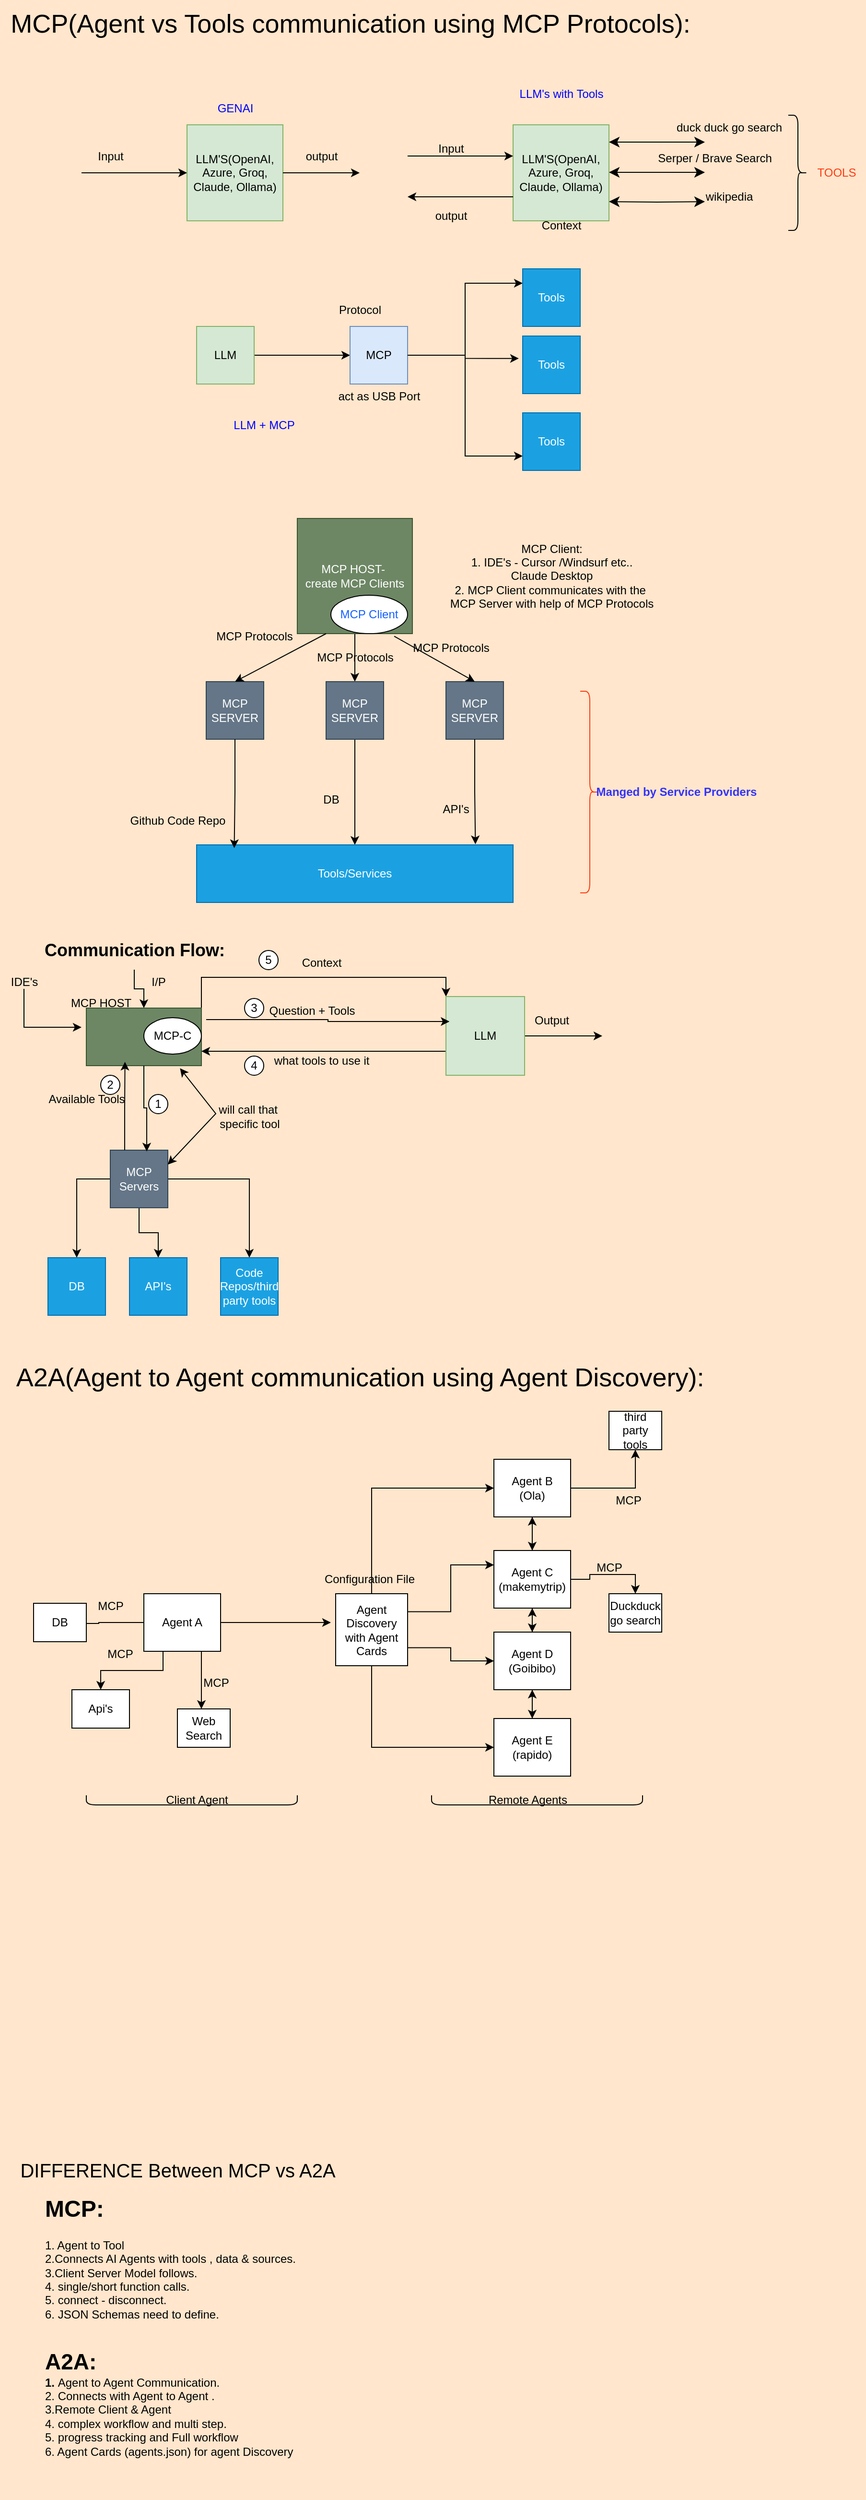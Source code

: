 <mxfile version="26.2.13">
  <diagram id="C5RBs43oDa-KdzZeNtuy" name="Page-1">
    <mxGraphModel dx="3127" dy="3717" grid="1" gridSize="10" guides="1" tooltips="1" connect="1" arrows="1" fold="1" page="1" pageScale="1" pageWidth="2339" pageHeight="3300" background="#FFE6CC" math="0" shadow="0">
      <root>
        <mxCell id="WIyWlLk6GJQsqaUBKTNV-0" />
        <mxCell id="WIyWlLk6GJQsqaUBKTNV-1" parent="WIyWlLk6GJQsqaUBKTNV-0" />
        <mxCell id="uBC9e3eb2hYTM1GklxC4-0" value="LLM&#39;S(OpenAI, Azure, Groq, Claude, Ollama)" style="whiteSpace=wrap;html=1;aspect=fixed;fillColor=#d5e8d4;strokeColor=#82b366;" vertex="1" parent="WIyWlLk6GJQsqaUBKTNV-1">
          <mxGeometry x="190" y="70" width="100" height="100" as="geometry" />
        </mxCell>
        <mxCell id="uBC9e3eb2hYTM1GklxC4-2" value="" style="endArrow=classic;html=1;rounded=0;entryX=0;entryY=0.5;entryDx=0;entryDy=0;" edge="1" parent="WIyWlLk6GJQsqaUBKTNV-1" target="uBC9e3eb2hYTM1GklxC4-0">
          <mxGeometry width="50" height="50" relative="1" as="geometry">
            <mxPoint x="80" y="120" as="sourcePoint" />
            <mxPoint x="130" y="70" as="targetPoint" />
          </mxGeometry>
        </mxCell>
        <mxCell id="uBC9e3eb2hYTM1GklxC4-3" value="" style="endArrow=classic;html=1;rounded=0;" edge="1" parent="WIyWlLk6GJQsqaUBKTNV-1">
          <mxGeometry width="50" height="50" relative="1" as="geometry">
            <mxPoint x="290" y="120" as="sourcePoint" />
            <mxPoint x="370" y="120" as="targetPoint" />
          </mxGeometry>
        </mxCell>
        <mxCell id="uBC9e3eb2hYTM1GklxC4-4" value="Input" style="text;html=1;align=center;verticalAlign=middle;resizable=0;points=[];autosize=1;strokeColor=none;fillColor=none;" vertex="1" parent="WIyWlLk6GJQsqaUBKTNV-1">
          <mxGeometry x="85" y="88" width="50" height="30" as="geometry" />
        </mxCell>
        <mxCell id="uBC9e3eb2hYTM1GklxC4-5" value="output" style="text;html=1;align=center;verticalAlign=middle;resizable=0;points=[];autosize=1;strokeColor=none;fillColor=none;" vertex="1" parent="WIyWlLk6GJQsqaUBKTNV-1">
          <mxGeometry x="300" y="88" width="60" height="30" as="geometry" />
        </mxCell>
        <mxCell id="uBC9e3eb2hYTM1GklxC4-7" value="LLM&#39;S(OpenAI, Azure, Groq, Claude, Ollama)" style="whiteSpace=wrap;html=1;aspect=fixed;fillColor=#d5e8d4;strokeColor=#82b366;" vertex="1" parent="WIyWlLk6GJQsqaUBKTNV-1">
          <mxGeometry x="530" y="70" width="100" height="100" as="geometry" />
        </mxCell>
        <mxCell id="uBC9e3eb2hYTM1GklxC4-9" value="" style="endArrow=classic;html=1;rounded=0;entryX=0;entryY=0.5;entryDx=0;entryDy=0;" edge="1" parent="WIyWlLk6GJQsqaUBKTNV-1">
          <mxGeometry width="50" height="50" relative="1" as="geometry">
            <mxPoint x="420" y="102.5" as="sourcePoint" />
            <mxPoint x="530" y="102.5" as="targetPoint" />
          </mxGeometry>
        </mxCell>
        <mxCell id="uBC9e3eb2hYTM1GklxC4-10" value="" style="endArrow=classic;html=1;rounded=0;exitX=0;exitY=0.75;exitDx=0;exitDy=0;" edge="1" parent="WIyWlLk6GJQsqaUBKTNV-1" source="uBC9e3eb2hYTM1GklxC4-7">
          <mxGeometry width="50" height="50" relative="1" as="geometry">
            <mxPoint x="490" y="148" as="sourcePoint" />
            <mxPoint x="420" y="145" as="targetPoint" />
          </mxGeometry>
        </mxCell>
        <mxCell id="uBC9e3eb2hYTM1GklxC4-15" value="duck duck go search" style="text;html=1;align=center;verticalAlign=middle;resizable=0;points=[];autosize=1;strokeColor=none;fillColor=none;" vertex="1" parent="WIyWlLk6GJQsqaUBKTNV-1">
          <mxGeometry x="690" y="58" width="130" height="30" as="geometry" />
        </mxCell>
        <mxCell id="uBC9e3eb2hYTM1GklxC4-16" value="Serper / Brave Search" style="text;html=1;align=center;verticalAlign=middle;resizable=0;points=[];autosize=1;strokeColor=none;fillColor=none;" vertex="1" parent="WIyWlLk6GJQsqaUBKTNV-1">
          <mxGeometry x="670" y="90" width="140" height="30" as="geometry" />
        </mxCell>
        <mxCell id="uBC9e3eb2hYTM1GklxC4-17" value="wikipedia" style="text;html=1;align=center;verticalAlign=middle;resizable=0;points=[];autosize=1;strokeColor=none;fillColor=none;" vertex="1" parent="WIyWlLk6GJQsqaUBKTNV-1">
          <mxGeometry x="720" y="130" width="70" height="30" as="geometry" />
        </mxCell>
        <mxCell id="uBC9e3eb2hYTM1GklxC4-22" value="" style="edgeStyle=none;orthogonalLoop=1;jettySize=auto;html=1;endArrow=classic;startArrow=classic;endSize=8;startSize=8;rounded=0;" edge="1" parent="WIyWlLk6GJQsqaUBKTNV-1">
          <mxGeometry width="100" relative="1" as="geometry">
            <mxPoint x="630" y="119.5" as="sourcePoint" />
            <mxPoint x="730" y="119.5" as="targetPoint" />
            <Array as="points" />
          </mxGeometry>
        </mxCell>
        <mxCell id="uBC9e3eb2hYTM1GklxC4-24" value="" style="edgeStyle=none;orthogonalLoop=1;jettySize=auto;html=1;endArrow=classic;startArrow=classic;endSize=8;startSize=8;rounded=0;" edge="1" parent="WIyWlLk6GJQsqaUBKTNV-1">
          <mxGeometry width="100" relative="1" as="geometry">
            <mxPoint x="630" y="150" as="sourcePoint" />
            <mxPoint x="730" y="150" as="targetPoint" />
            <Array as="points">
              <mxPoint x="680" y="150.5" />
            </Array>
          </mxGeometry>
        </mxCell>
        <mxCell id="uBC9e3eb2hYTM1GklxC4-25" value="" style="edgeStyle=none;orthogonalLoop=1;jettySize=auto;html=1;endArrow=classic;startArrow=classic;endSize=8;startSize=8;rounded=0;" edge="1" parent="WIyWlLk6GJQsqaUBKTNV-1">
          <mxGeometry width="100" relative="1" as="geometry">
            <mxPoint x="630" y="88" as="sourcePoint" />
            <mxPoint x="730" y="88" as="targetPoint" />
            <Array as="points" />
          </mxGeometry>
        </mxCell>
        <mxCell id="uBC9e3eb2hYTM1GklxC4-26" value="Input" style="text;html=1;align=center;verticalAlign=middle;resizable=0;points=[];autosize=1;strokeColor=none;fillColor=none;" vertex="1" parent="WIyWlLk6GJQsqaUBKTNV-1">
          <mxGeometry x="440" y="80" width="50" height="30" as="geometry" />
        </mxCell>
        <mxCell id="uBC9e3eb2hYTM1GklxC4-27" value="output" style="text;html=1;align=center;verticalAlign=middle;resizable=0;points=[];autosize=1;strokeColor=none;fillColor=none;" vertex="1" parent="WIyWlLk6GJQsqaUBKTNV-1">
          <mxGeometry x="435" y="150" width="60" height="30" as="geometry" />
        </mxCell>
        <mxCell id="uBC9e3eb2hYTM1GklxC4-28" value="&lt;font style=&quot;color: rgb(0, 0, 255);&quot;&gt;GENAI&lt;/font&gt;" style="text;html=1;align=center;verticalAlign=middle;resizable=0;points=[];autosize=1;strokeColor=none;fillColor=none;" vertex="1" parent="WIyWlLk6GJQsqaUBKTNV-1">
          <mxGeometry x="210" y="38" width="60" height="30" as="geometry" />
        </mxCell>
        <mxCell id="uBC9e3eb2hYTM1GklxC4-29" value="&lt;font style=&quot;color: rgb(0, 0, 255);&quot;&gt;LLM&#39;s with Tools&lt;/font&gt;" style="text;html=1;align=center;verticalAlign=middle;resizable=0;points=[];autosize=1;strokeColor=none;fillColor=none;" vertex="1" parent="WIyWlLk6GJQsqaUBKTNV-1">
          <mxGeometry x="525" y="23" width="110" height="30" as="geometry" />
        </mxCell>
        <mxCell id="uBC9e3eb2hYTM1GklxC4-36" style="edgeStyle=orthogonalEdgeStyle;rounded=0;orthogonalLoop=1;jettySize=auto;html=1;exitX=1;exitY=0.5;exitDx=0;exitDy=0;entryX=0;entryY=0.5;entryDx=0;entryDy=0;" edge="1" parent="WIyWlLk6GJQsqaUBKTNV-1" source="uBC9e3eb2hYTM1GklxC4-30" target="uBC9e3eb2hYTM1GklxC4-31">
          <mxGeometry relative="1" as="geometry" />
        </mxCell>
        <mxCell id="uBC9e3eb2hYTM1GklxC4-30" value="LLM" style="whiteSpace=wrap;html=1;aspect=fixed;fillColor=#d5e8d4;strokeColor=#82b366;" vertex="1" parent="WIyWlLk6GJQsqaUBKTNV-1">
          <mxGeometry x="200" y="280" width="60" height="60" as="geometry" />
        </mxCell>
        <mxCell id="uBC9e3eb2hYTM1GklxC4-37" style="edgeStyle=orthogonalEdgeStyle;rounded=0;orthogonalLoop=1;jettySize=auto;html=1;exitX=1;exitY=0.5;exitDx=0;exitDy=0;entryX=0;entryY=0.25;entryDx=0;entryDy=0;" edge="1" parent="WIyWlLk6GJQsqaUBKTNV-1" source="uBC9e3eb2hYTM1GklxC4-31" target="uBC9e3eb2hYTM1GklxC4-32">
          <mxGeometry relative="1" as="geometry" />
        </mxCell>
        <mxCell id="uBC9e3eb2hYTM1GklxC4-39" style="edgeStyle=orthogonalEdgeStyle;rounded=0;orthogonalLoop=1;jettySize=auto;html=1;exitX=1;exitY=0.5;exitDx=0;exitDy=0;entryX=0;entryY=0.75;entryDx=0;entryDy=0;" edge="1" parent="WIyWlLk6GJQsqaUBKTNV-1" source="uBC9e3eb2hYTM1GklxC4-31" target="uBC9e3eb2hYTM1GklxC4-35">
          <mxGeometry relative="1" as="geometry" />
        </mxCell>
        <mxCell id="uBC9e3eb2hYTM1GklxC4-31" value="MCP" style="whiteSpace=wrap;html=1;aspect=fixed;fillColor=#dae8fc;strokeColor=#6c8ebf;" vertex="1" parent="WIyWlLk6GJQsqaUBKTNV-1">
          <mxGeometry x="360" y="280" width="60" height="60" as="geometry" />
        </mxCell>
        <mxCell id="uBC9e3eb2hYTM1GklxC4-32" value="Tools" style="whiteSpace=wrap;html=1;aspect=fixed;fillColor=#1ba1e2;fontColor=#ffffff;strokeColor=#006EAF;" vertex="1" parent="WIyWlLk6GJQsqaUBKTNV-1">
          <mxGeometry x="540" y="220" width="60" height="60" as="geometry" />
        </mxCell>
        <mxCell id="uBC9e3eb2hYTM1GklxC4-33" value="Tools" style="whiteSpace=wrap;html=1;aspect=fixed;fillColor=#1ba1e2;fontColor=#ffffff;strokeColor=#006EAF;" vertex="1" parent="WIyWlLk6GJQsqaUBKTNV-1">
          <mxGeometry x="540" y="290" width="60" height="60" as="geometry" />
        </mxCell>
        <mxCell id="uBC9e3eb2hYTM1GklxC4-35" value="Tools" style="whiteSpace=wrap;html=1;aspect=fixed;fillColor=#1ba1e2;fontColor=#ffffff;strokeColor=#006EAF;" vertex="1" parent="WIyWlLk6GJQsqaUBKTNV-1">
          <mxGeometry x="540" y="370" width="60" height="60" as="geometry" />
        </mxCell>
        <mxCell id="uBC9e3eb2hYTM1GklxC4-38" style="edgeStyle=orthogonalEdgeStyle;rounded=0;orthogonalLoop=1;jettySize=auto;html=1;exitX=1;exitY=0.5;exitDx=0;exitDy=0;entryX=-0.067;entryY=0.389;entryDx=0;entryDy=0;entryPerimeter=0;" edge="1" parent="WIyWlLk6GJQsqaUBKTNV-1" source="uBC9e3eb2hYTM1GklxC4-31" target="uBC9e3eb2hYTM1GklxC4-33">
          <mxGeometry relative="1" as="geometry" />
        </mxCell>
        <mxCell id="uBC9e3eb2hYTM1GklxC4-41" value="&lt;font style=&quot;color: rgb(0, 0, 255);&quot;&gt;LLM + MCP&lt;/font&gt;" style="text;html=1;align=center;verticalAlign=middle;resizable=0;points=[];autosize=1;strokeColor=none;fillColor=none;" vertex="1" parent="WIyWlLk6GJQsqaUBKTNV-1">
          <mxGeometry x="225" y="368" width="90" height="30" as="geometry" />
        </mxCell>
        <mxCell id="uBC9e3eb2hYTM1GklxC4-42" value="Protocol" style="text;html=1;align=center;verticalAlign=middle;resizable=0;points=[];autosize=1;strokeColor=none;fillColor=none;" vertex="1" parent="WIyWlLk6GJQsqaUBKTNV-1">
          <mxGeometry x="335" y="248" width="70" height="30" as="geometry" />
        </mxCell>
        <mxCell id="uBC9e3eb2hYTM1GklxC4-43" value="act as USB Port" style="text;html=1;align=center;verticalAlign=middle;resizable=0;points=[];autosize=1;strokeColor=none;fillColor=none;" vertex="1" parent="WIyWlLk6GJQsqaUBKTNV-1">
          <mxGeometry x="335" y="338" width="110" height="30" as="geometry" />
        </mxCell>
        <mxCell id="uBC9e3eb2hYTM1GklxC4-53" value="" style="edgeStyle=orthogonalEdgeStyle;rounded=0;orthogonalLoop=1;jettySize=auto;html=1;" edge="1" parent="WIyWlLk6GJQsqaUBKTNV-1" source="uBC9e3eb2hYTM1GklxC4-44" target="uBC9e3eb2hYTM1GklxC4-45">
          <mxGeometry relative="1" as="geometry" />
        </mxCell>
        <mxCell id="uBC9e3eb2hYTM1GklxC4-44" value="&lt;span style=&quot;text-wrap-mode: nowrap;&quot;&gt;&lt;font style=&quot;color: rgb(255, 255, 255);&quot;&gt;MCP HOST-&amp;nbsp;&lt;/font&gt;&lt;/span&gt;&lt;div&gt;&lt;span style=&quot;text-wrap-mode: nowrap;&quot;&gt;&lt;font style=&quot;color: rgb(255, 255, 255);&quot;&gt;create MCP Clients&lt;/font&gt;&lt;/span&gt;&lt;/div&gt;" style="whiteSpace=wrap;html=1;aspect=fixed;fillColor=#6d8764;fontColor=#ffffff;strokeColor=#3A5431;" vertex="1" parent="WIyWlLk6GJQsqaUBKTNV-1">
          <mxGeometry x="305" y="480" width="120" height="120" as="geometry" />
        </mxCell>
        <mxCell id="uBC9e3eb2hYTM1GklxC4-61" value="" style="edgeStyle=orthogonalEdgeStyle;rounded=0;orthogonalLoop=1;jettySize=auto;html=1;" edge="1" parent="WIyWlLk6GJQsqaUBKTNV-1" source="uBC9e3eb2hYTM1GklxC4-45" target="uBC9e3eb2hYTM1GklxC4-59">
          <mxGeometry relative="1" as="geometry" />
        </mxCell>
        <mxCell id="uBC9e3eb2hYTM1GklxC4-45" value="MCP SERVER" style="whiteSpace=wrap;html=1;aspect=fixed;fillColor=#647687;fontColor=#ffffff;strokeColor=#314354;" vertex="1" parent="WIyWlLk6GJQsqaUBKTNV-1">
          <mxGeometry x="335" y="650" width="60" height="60" as="geometry" />
        </mxCell>
        <mxCell id="uBC9e3eb2hYTM1GklxC4-46" value="MCP SERVER" style="whiteSpace=wrap;html=1;aspect=fixed;fillColor=#647687;fontColor=#ffffff;strokeColor=#314354;" vertex="1" parent="WIyWlLk6GJQsqaUBKTNV-1">
          <mxGeometry x="210" y="650" width="60" height="60" as="geometry" />
        </mxCell>
        <mxCell id="uBC9e3eb2hYTM1GklxC4-47" value="MCP SERVER" style="whiteSpace=wrap;html=1;aspect=fixed;fillColor=#647687;fontColor=#ffffff;strokeColor=#314354;" vertex="1" parent="WIyWlLk6GJQsqaUBKTNV-1">
          <mxGeometry x="460" y="650" width="60" height="60" as="geometry" />
        </mxCell>
        <mxCell id="uBC9e3eb2hYTM1GklxC4-55" value="" style="endArrow=classic;html=1;rounded=0;entryX=0.5;entryY=0;entryDx=0;entryDy=0;exitX=0.25;exitY=1;exitDx=0;exitDy=0;" edge="1" parent="WIyWlLk6GJQsqaUBKTNV-1" source="uBC9e3eb2hYTM1GklxC4-44" target="uBC9e3eb2hYTM1GklxC4-46">
          <mxGeometry width="50" height="50" relative="1" as="geometry">
            <mxPoint x="380" y="610" as="sourcePoint" />
            <mxPoint x="430" y="560" as="targetPoint" />
          </mxGeometry>
        </mxCell>
        <mxCell id="uBC9e3eb2hYTM1GklxC4-56" value="" style="endArrow=classic;html=1;rounded=0;entryX=0.5;entryY=0;entryDx=0;entryDy=0;exitX=0.842;exitY=1.022;exitDx=0;exitDy=0;exitPerimeter=0;" edge="1" parent="WIyWlLk6GJQsqaUBKTNV-1" source="uBC9e3eb2hYTM1GklxC4-44" target="uBC9e3eb2hYTM1GklxC4-47">
          <mxGeometry width="50" height="50" relative="1" as="geometry">
            <mxPoint x="380" y="610" as="sourcePoint" />
            <mxPoint x="430" y="560" as="targetPoint" />
          </mxGeometry>
        </mxCell>
        <mxCell id="uBC9e3eb2hYTM1GklxC4-57" value="MCP Client:&lt;br&gt;1. IDE&#39;s - Cursor /Windsurf etc..&lt;div&gt;Claude Desktop&lt;/div&gt;&lt;div&gt;2. MCP Client communicates with the&amp;nbsp;&lt;/div&gt;&lt;div&gt;&lt;span style=&quot;background-color: transparent; color: light-dark(rgb(0, 0, 0), rgb(255, 255, 255));&quot;&gt;MCP Server with help of MCP Protocols&lt;/span&gt;&lt;/div&gt;" style="text;html=1;align=center;verticalAlign=middle;resizable=0;points=[];autosize=1;strokeColor=none;fillColor=none;" vertex="1" parent="WIyWlLk6GJQsqaUBKTNV-1">
          <mxGeometry x="450" y="495" width="240" height="90" as="geometry" />
        </mxCell>
        <UserObject label="Tools/Services" treeRoot="1" id="uBC9e3eb2hYTM1GklxC4-59">
          <mxCell style="whiteSpace=wrap;html=1;align=center;treeFolding=1;treeMoving=1;newEdgeStyle={&quot;edgeStyle&quot;:&quot;elbowEdgeStyle&quot;,&quot;startArrow&quot;:&quot;none&quot;,&quot;endArrow&quot;:&quot;none&quot;};fillColor=#1ba1e2;fontColor=#ffffff;strokeColor=#006EAF;" vertex="1" collapsed="1" parent="WIyWlLk6GJQsqaUBKTNV-1">
            <mxGeometry x="200" y="820" width="330" height="60" as="geometry" />
          </mxCell>
        </UserObject>
        <mxCell id="uBC9e3eb2hYTM1GklxC4-60" style="edgeStyle=orthogonalEdgeStyle;rounded=0;orthogonalLoop=1;jettySize=auto;html=1;exitX=0.5;exitY=1;exitDx=0;exitDy=0;entryX=0.119;entryY=0.056;entryDx=0;entryDy=0;entryPerimeter=0;" edge="1" parent="WIyWlLk6GJQsqaUBKTNV-1" source="uBC9e3eb2hYTM1GklxC4-46" target="uBC9e3eb2hYTM1GklxC4-59">
          <mxGeometry relative="1" as="geometry" />
        </mxCell>
        <mxCell id="uBC9e3eb2hYTM1GklxC4-65" style="edgeStyle=orthogonalEdgeStyle;rounded=0;orthogonalLoop=1;jettySize=auto;html=1;exitX=0.5;exitY=1;exitDx=0;exitDy=0;entryX=0.881;entryY=-0.011;entryDx=0;entryDy=0;entryPerimeter=0;" edge="1" parent="WIyWlLk6GJQsqaUBKTNV-1" source="uBC9e3eb2hYTM1GklxC4-47" target="uBC9e3eb2hYTM1GklxC4-59">
          <mxGeometry relative="1" as="geometry" />
        </mxCell>
        <mxCell id="uBC9e3eb2hYTM1GklxC4-66" value="Github Code Repo" style="text;html=1;align=center;verticalAlign=middle;resizable=0;points=[];autosize=1;strokeColor=none;fillColor=none;" vertex="1" parent="WIyWlLk6GJQsqaUBKTNV-1">
          <mxGeometry x="120" y="780" width="120" height="30" as="geometry" />
        </mxCell>
        <mxCell id="uBC9e3eb2hYTM1GklxC4-67" value="DB" style="text;html=1;align=center;verticalAlign=middle;resizable=0;points=[];autosize=1;strokeColor=none;fillColor=none;" vertex="1" parent="WIyWlLk6GJQsqaUBKTNV-1">
          <mxGeometry x="320" y="758" width="40" height="30" as="geometry" />
        </mxCell>
        <mxCell id="uBC9e3eb2hYTM1GklxC4-68" value="API&#39;s" style="text;html=1;align=center;verticalAlign=middle;resizable=0;points=[];autosize=1;strokeColor=none;fillColor=none;" vertex="1" parent="WIyWlLk6GJQsqaUBKTNV-1">
          <mxGeometry x="445" y="768" width="50" height="30" as="geometry" />
        </mxCell>
        <mxCell id="uBC9e3eb2hYTM1GklxC4-71" value="MCP Protocols" style="text;html=1;align=center;verticalAlign=middle;resizable=0;points=[];autosize=1;strokeColor=none;fillColor=none;" vertex="1" parent="WIyWlLk6GJQsqaUBKTNV-1">
          <mxGeometry x="210" y="588" width="100" height="30" as="geometry" />
        </mxCell>
        <mxCell id="uBC9e3eb2hYTM1GklxC4-72" value="MCP Protocols" style="text;html=1;align=center;verticalAlign=middle;resizable=0;points=[];autosize=1;strokeColor=none;fillColor=none;" vertex="1" parent="WIyWlLk6GJQsqaUBKTNV-1">
          <mxGeometry x="315" y="610" width="100" height="30" as="geometry" />
        </mxCell>
        <mxCell id="uBC9e3eb2hYTM1GklxC4-73" value="MCP Protocols" style="text;html=1;align=center;verticalAlign=middle;resizable=0;points=[];autosize=1;strokeColor=none;fillColor=none;" vertex="1" parent="WIyWlLk6GJQsqaUBKTNV-1">
          <mxGeometry x="415" y="600" width="100" height="30" as="geometry" />
        </mxCell>
        <mxCell id="uBC9e3eb2hYTM1GklxC4-74" value="" style="shape=curlyBracket;whiteSpace=wrap;html=1;rounded=1;flipH=1;labelPosition=right;verticalLabelPosition=middle;align=left;verticalAlign=middle;strokeColor=#FF3A13;" vertex="1" parent="WIyWlLk6GJQsqaUBKTNV-1">
          <mxGeometry x="600" y="660" width="20" height="210" as="geometry" />
        </mxCell>
        <mxCell id="uBC9e3eb2hYTM1GklxC4-75" value="&lt;font style=&quot;color: rgb(51, 51, 255);&quot;&gt;&lt;b&gt;Manged by Service Providers&lt;/b&gt;&lt;/font&gt;" style="text;html=1;align=center;verticalAlign=middle;resizable=0;points=[];autosize=1;strokeColor=none;fillColor=none;" vertex="1" parent="WIyWlLk6GJQsqaUBKTNV-1">
          <mxGeometry x="605" y="750" width="190" height="30" as="geometry" />
        </mxCell>
        <mxCell id="uBC9e3eb2hYTM1GklxC4-79" value="&lt;span&gt;&lt;font style=&quot;color: rgb(19, 95, 255);&quot;&gt;MCP Client&lt;/font&gt;&lt;/span&gt;" style="ellipse;whiteSpace=wrap;html=1;" vertex="1" parent="WIyWlLk6GJQsqaUBKTNV-1">
          <mxGeometry x="340" y="560" width="80" height="40" as="geometry" />
        </mxCell>
        <mxCell id="uBC9e3eb2hYTM1GklxC4-80" value="" style="shape=curlyBracket;whiteSpace=wrap;html=1;rounded=1;flipH=1;labelPosition=right;verticalLabelPosition=middle;align=left;verticalAlign=middle;" vertex="1" parent="WIyWlLk6GJQsqaUBKTNV-1">
          <mxGeometry x="817" y="60" width="20" height="120" as="geometry" />
        </mxCell>
        <mxCell id="uBC9e3eb2hYTM1GklxC4-81" value="&lt;font style=&quot;color: rgb(255, 58, 19);&quot;&gt;TOOLS&lt;/font&gt;" style="text;html=1;align=center;verticalAlign=middle;resizable=0;points=[];autosize=1;strokeColor=none;fillColor=none;" vertex="1" parent="WIyWlLk6GJQsqaUBKTNV-1">
          <mxGeometry x="837" y="105" width="60" height="30" as="geometry" />
        </mxCell>
        <mxCell id="uBC9e3eb2hYTM1GklxC4-84" value="" style="edgeStyle=orthogonalEdgeStyle;rounded=0;orthogonalLoop=1;jettySize=auto;html=1;" edge="1" parent="WIyWlLk6GJQsqaUBKTNV-1" source="uBC9e3eb2hYTM1GklxC4-82" target="uBC9e3eb2hYTM1GklxC4-83">
          <mxGeometry relative="1" as="geometry" />
        </mxCell>
        <mxCell id="uBC9e3eb2hYTM1GklxC4-82" value="&lt;b&gt;&lt;font style=&quot;font-size: 18px;&quot;&gt;Communication Flow:&lt;/font&gt;&lt;/b&gt;" style="text;html=1;align=center;verticalAlign=middle;resizable=0;points=[];autosize=1;strokeColor=none;fillColor=none;" vertex="1" parent="WIyWlLk6GJQsqaUBKTNV-1">
          <mxGeometry x="30" y="910" width="210" height="40" as="geometry" />
        </mxCell>
        <mxCell id="uBC9e3eb2hYTM1GklxC4-118" style="edgeStyle=orthogonalEdgeStyle;rounded=0;orthogonalLoop=1;jettySize=auto;html=1;exitX=1;exitY=0;exitDx=0;exitDy=0;entryX=0;entryY=0;entryDx=0;entryDy=0;" edge="1" parent="WIyWlLk6GJQsqaUBKTNV-1" source="uBC9e3eb2hYTM1GklxC4-83" target="uBC9e3eb2hYTM1GklxC4-87">
          <mxGeometry relative="1" as="geometry" />
        </mxCell>
        <mxCell id="uBC9e3eb2hYTM1GklxC4-83" value="" style="rounded=0;whiteSpace=wrap;html=1;fillColor=#6d8764;fontColor=#ffffff;strokeColor=#3A5431;" vertex="1" parent="WIyWlLk6GJQsqaUBKTNV-1">
          <mxGeometry x="85" y="990" width="120" height="60" as="geometry" />
        </mxCell>
        <mxCell id="uBC9e3eb2hYTM1GklxC4-85" value="I/P" style="text;html=1;align=center;verticalAlign=middle;resizable=0;points=[];autosize=1;strokeColor=none;fillColor=none;" vertex="1" parent="WIyWlLk6GJQsqaUBKTNV-1">
          <mxGeometry x="140" y="948" width="40" height="30" as="geometry" />
        </mxCell>
        <mxCell id="uBC9e3eb2hYTM1GklxC4-86" value="Context" style="text;html=1;align=center;verticalAlign=middle;resizable=0;points=[];autosize=1;strokeColor=none;fillColor=none;" vertex="1" parent="WIyWlLk6GJQsqaUBKTNV-1">
          <mxGeometry x="550" y="160" width="60" height="30" as="geometry" />
        </mxCell>
        <mxCell id="uBC9e3eb2hYTM1GklxC4-93" value="" style="edgeStyle=orthogonalEdgeStyle;rounded=0;orthogonalLoop=1;jettySize=auto;html=1;" edge="1" parent="WIyWlLk6GJQsqaUBKTNV-1" source="uBC9e3eb2hYTM1GklxC4-87">
          <mxGeometry relative="1" as="geometry">
            <mxPoint x="623" y="1019" as="targetPoint" />
          </mxGeometry>
        </mxCell>
        <mxCell id="uBC9e3eb2hYTM1GklxC4-95" style="edgeStyle=orthogonalEdgeStyle;rounded=0;orthogonalLoop=1;jettySize=auto;html=1;exitX=0;exitY=0.75;exitDx=0;exitDy=0;entryX=1;entryY=0.75;entryDx=0;entryDy=0;" edge="1" parent="WIyWlLk6GJQsqaUBKTNV-1" source="uBC9e3eb2hYTM1GklxC4-87" target="uBC9e3eb2hYTM1GklxC4-83">
          <mxGeometry relative="1" as="geometry">
            <Array as="points">
              <mxPoint x="460" y="1035" />
            </Array>
          </mxGeometry>
        </mxCell>
        <mxCell id="uBC9e3eb2hYTM1GklxC4-87" value="LLM" style="whiteSpace=wrap;html=1;aspect=fixed;fillColor=#d5e8d4;strokeColor=#82b366;" vertex="1" parent="WIyWlLk6GJQsqaUBKTNV-1">
          <mxGeometry x="460" y="978" width="82" height="82" as="geometry" />
        </mxCell>
        <mxCell id="uBC9e3eb2hYTM1GklxC4-90" style="edgeStyle=orthogonalEdgeStyle;rounded=0;orthogonalLoop=1;jettySize=auto;html=1;exitX=1;exitY=0.25;exitDx=0;exitDy=0;entryX=-0.016;entryY=0.354;entryDx=0;entryDy=0;entryPerimeter=0;" edge="1" parent="WIyWlLk6GJQsqaUBKTNV-1">
          <mxGeometry relative="1" as="geometry">
            <mxPoint x="210" y="1001.98" as="sourcePoint" />
            <mxPoint x="463.688" y="1004.008" as="targetPoint" />
            <Array as="points">
              <mxPoint x="210" y="1002.99" />
              <mxPoint x="337" y="1002.99" />
              <mxPoint x="337" y="1003.99" />
            </Array>
          </mxGeometry>
        </mxCell>
        <mxCell id="uBC9e3eb2hYTM1GklxC4-91" value="Question + Tools" style="text;html=1;align=center;verticalAlign=middle;resizable=0;points=[];autosize=1;strokeColor=none;fillColor=none;" vertex="1" parent="WIyWlLk6GJQsqaUBKTNV-1">
          <mxGeometry x="265" y="978" width="110" height="30" as="geometry" />
        </mxCell>
        <mxCell id="uBC9e3eb2hYTM1GklxC4-94" value="Output" style="text;html=1;align=center;verticalAlign=middle;resizable=0;points=[];autosize=1;strokeColor=none;fillColor=none;" vertex="1" parent="WIyWlLk6GJQsqaUBKTNV-1">
          <mxGeometry x="540" y="988" width="60" height="30" as="geometry" />
        </mxCell>
        <mxCell id="uBC9e3eb2hYTM1GklxC4-96" value="what tools to use it" style="text;html=1;align=center;verticalAlign=middle;resizable=0;points=[];autosize=1;strokeColor=none;fillColor=none;" vertex="1" parent="WIyWlLk6GJQsqaUBKTNV-1">
          <mxGeometry x="270" y="1030" width="120" height="30" as="geometry" />
        </mxCell>
        <mxCell id="uBC9e3eb2hYTM1GklxC4-98" value="MCP-C" style="ellipse;whiteSpace=wrap;html=1;" vertex="1" parent="WIyWlLk6GJQsqaUBKTNV-1">
          <mxGeometry x="145" y="1000" width="60" height="38" as="geometry" />
        </mxCell>
        <mxCell id="uBC9e3eb2hYTM1GklxC4-100" value="MCP HOST" style="text;html=1;align=center;verticalAlign=middle;resizable=0;points=[];autosize=1;strokeColor=none;fillColor=none;" vertex="1" parent="WIyWlLk6GJQsqaUBKTNV-1">
          <mxGeometry x="55" y="970" width="90" height="30" as="geometry" />
        </mxCell>
        <mxCell id="uBC9e3eb2hYTM1GklxC4-102" value="" style="endArrow=classic;html=1;rounded=0;" edge="1" parent="WIyWlLk6GJQsqaUBKTNV-1">
          <mxGeometry width="50" height="50" relative="1" as="geometry">
            <mxPoint x="20" y="970" as="sourcePoint" />
            <mxPoint x="80" y="1010" as="targetPoint" />
            <Array as="points">
              <mxPoint x="20" y="1010" />
            </Array>
          </mxGeometry>
        </mxCell>
        <mxCell id="uBC9e3eb2hYTM1GklxC4-103" value="IDE&#39;s" style="text;html=1;align=center;verticalAlign=middle;resizable=0;points=[];autosize=1;strokeColor=none;fillColor=none;" vertex="1" parent="WIyWlLk6GJQsqaUBKTNV-1">
          <mxGeometry x="-5" y="948" width="50" height="30" as="geometry" />
        </mxCell>
        <mxCell id="uBC9e3eb2hYTM1GklxC4-108" style="edgeStyle=orthogonalEdgeStyle;rounded=0;orthogonalLoop=1;jettySize=auto;html=1;entryX=0.5;entryY=0;entryDx=0;entryDy=0;" edge="1" parent="WIyWlLk6GJQsqaUBKTNV-1" source="uBC9e3eb2hYTM1GklxC4-104" target="uBC9e3eb2hYTM1GklxC4-105">
          <mxGeometry relative="1" as="geometry" />
        </mxCell>
        <mxCell id="uBC9e3eb2hYTM1GklxC4-109" style="edgeStyle=orthogonalEdgeStyle;rounded=0;orthogonalLoop=1;jettySize=auto;html=1;exitX=0.5;exitY=1;exitDx=0;exitDy=0;entryX=0.5;entryY=0;entryDx=0;entryDy=0;" edge="1" parent="WIyWlLk6GJQsqaUBKTNV-1" source="uBC9e3eb2hYTM1GklxC4-104" target="uBC9e3eb2hYTM1GklxC4-106">
          <mxGeometry relative="1" as="geometry" />
        </mxCell>
        <mxCell id="uBC9e3eb2hYTM1GklxC4-110" style="edgeStyle=orthogonalEdgeStyle;rounded=0;orthogonalLoop=1;jettySize=auto;html=1;exitX=1;exitY=0.5;exitDx=0;exitDy=0;entryX=0.5;entryY=0;entryDx=0;entryDy=0;" edge="1" parent="WIyWlLk6GJQsqaUBKTNV-1" source="uBC9e3eb2hYTM1GklxC4-104" target="uBC9e3eb2hYTM1GklxC4-107">
          <mxGeometry relative="1" as="geometry" />
        </mxCell>
        <mxCell id="uBC9e3eb2hYTM1GklxC4-104" value="MCP Servers" style="whiteSpace=wrap;html=1;aspect=fixed;fillColor=#647687;fontColor=#ffffff;strokeColor=#314354;" vertex="1" parent="WIyWlLk6GJQsqaUBKTNV-1">
          <mxGeometry x="110" y="1138" width="60" height="60" as="geometry" />
        </mxCell>
        <mxCell id="uBC9e3eb2hYTM1GklxC4-105" value="DB" style="whiteSpace=wrap;html=1;aspect=fixed;fillColor=#1ba1e2;fontColor=#ffffff;strokeColor=#006EAF;" vertex="1" parent="WIyWlLk6GJQsqaUBKTNV-1">
          <mxGeometry x="45" y="1250" width="60" height="60" as="geometry" />
        </mxCell>
        <mxCell id="uBC9e3eb2hYTM1GklxC4-106" value="API&#39;s" style="whiteSpace=wrap;html=1;aspect=fixed;fillColor=#1ba1e2;fontColor=#ffffff;strokeColor=#006EAF;" vertex="1" parent="WIyWlLk6GJQsqaUBKTNV-1">
          <mxGeometry x="130" y="1250" width="60" height="60" as="geometry" />
        </mxCell>
        <mxCell id="uBC9e3eb2hYTM1GklxC4-107" value="Code Repos/third party tools" style="whiteSpace=wrap;html=1;aspect=fixed;fillColor=#1ba1e2;fontColor=#ffffff;strokeColor=#006EAF;" vertex="1" parent="WIyWlLk6GJQsqaUBKTNV-1">
          <mxGeometry x="225" y="1250" width="60" height="60" as="geometry" />
        </mxCell>
        <mxCell id="uBC9e3eb2hYTM1GklxC4-115" style="edgeStyle=orthogonalEdgeStyle;rounded=0;orthogonalLoop=1;jettySize=auto;html=1;exitX=0.5;exitY=1;exitDx=0;exitDy=0;entryX=0.633;entryY=0.022;entryDx=0;entryDy=0;entryPerimeter=0;" edge="1" parent="WIyWlLk6GJQsqaUBKTNV-1" source="uBC9e3eb2hYTM1GklxC4-83" target="uBC9e3eb2hYTM1GklxC4-104">
          <mxGeometry relative="1" as="geometry" />
        </mxCell>
        <mxCell id="uBC9e3eb2hYTM1GklxC4-116" style="edgeStyle=orthogonalEdgeStyle;rounded=0;orthogonalLoop=1;jettySize=auto;html=1;exitX=0.25;exitY=0;exitDx=0;exitDy=0;entryX=0.336;entryY=0.933;entryDx=0;entryDy=0;entryPerimeter=0;" edge="1" parent="WIyWlLk6GJQsqaUBKTNV-1" source="uBC9e3eb2hYTM1GklxC4-104" target="uBC9e3eb2hYTM1GklxC4-83">
          <mxGeometry relative="1" as="geometry" />
        </mxCell>
        <mxCell id="uBC9e3eb2hYTM1GklxC4-117" value="Available Tools" style="text;html=1;align=center;verticalAlign=middle;resizable=0;points=[];autosize=1;strokeColor=none;fillColor=none;" vertex="1" parent="WIyWlLk6GJQsqaUBKTNV-1">
          <mxGeometry x="35" y="1070" width="100" height="30" as="geometry" />
        </mxCell>
        <mxCell id="uBC9e3eb2hYTM1GklxC4-119" value="Context" style="text;html=1;align=center;verticalAlign=middle;resizable=0;points=[];autosize=1;strokeColor=none;fillColor=none;" vertex="1" parent="WIyWlLk6GJQsqaUBKTNV-1">
          <mxGeometry x="300" y="928" width="60" height="30" as="geometry" />
        </mxCell>
        <mxCell id="uBC9e3eb2hYTM1GklxC4-120" value="1" style="ellipse;whiteSpace=wrap;html=1;" vertex="1" parent="WIyWlLk6GJQsqaUBKTNV-1">
          <mxGeometry x="150" y="1080" width="20" height="20" as="geometry" />
        </mxCell>
        <mxCell id="uBC9e3eb2hYTM1GklxC4-121" value="3" style="ellipse;whiteSpace=wrap;html=1;" vertex="1" parent="WIyWlLk6GJQsqaUBKTNV-1">
          <mxGeometry x="250" y="980" width="20" height="20" as="geometry" />
        </mxCell>
        <mxCell id="uBC9e3eb2hYTM1GklxC4-122" value="2" style="ellipse;whiteSpace=wrap;html=1;" vertex="1" parent="WIyWlLk6GJQsqaUBKTNV-1">
          <mxGeometry x="100" y="1060" width="20" height="20" as="geometry" />
        </mxCell>
        <mxCell id="uBC9e3eb2hYTM1GklxC4-123" value="4" style="ellipse;whiteSpace=wrap;html=1;" vertex="1" parent="WIyWlLk6GJQsqaUBKTNV-1">
          <mxGeometry x="250" y="1040" width="20" height="20" as="geometry" />
        </mxCell>
        <mxCell id="uBC9e3eb2hYTM1GklxC4-131" value="" style="endArrow=classic;startArrow=classic;html=1;rounded=0;exitX=1;exitY=0.25;exitDx=0;exitDy=0;entryX=0.814;entryY=1.044;entryDx=0;entryDy=0;entryPerimeter=0;" edge="1" parent="WIyWlLk6GJQsqaUBKTNV-1" source="uBC9e3eb2hYTM1GklxC4-104" target="uBC9e3eb2hYTM1GklxC4-83">
          <mxGeometry width="50" height="50" relative="1" as="geometry">
            <mxPoint x="360" y="1140" as="sourcePoint" />
            <mxPoint x="410" y="1090" as="targetPoint" />
            <Array as="points">
              <mxPoint x="220" y="1100" />
            </Array>
          </mxGeometry>
        </mxCell>
        <mxCell id="uBC9e3eb2hYTM1GklxC4-132" value="will call that&amp;nbsp;&lt;div&gt;specific tool&lt;/div&gt;" style="text;html=1;align=center;verticalAlign=middle;resizable=0;points=[];autosize=1;strokeColor=none;fillColor=none;" vertex="1" parent="WIyWlLk6GJQsqaUBKTNV-1">
          <mxGeometry x="210" y="1083" width="90" height="40" as="geometry" />
        </mxCell>
        <mxCell id="uBC9e3eb2hYTM1GklxC4-135" value="5" style="ellipse;whiteSpace=wrap;html=1;" vertex="1" parent="WIyWlLk6GJQsqaUBKTNV-1">
          <mxGeometry x="265" y="930" width="20" height="20" as="geometry" />
        </mxCell>
        <mxCell id="uBC9e3eb2hYTM1GklxC4-146" value="&lt;span style=&quot;font-size: 27px;&quot;&gt;A2A(Agent to Agent communication using Agent Discovery):&lt;/span&gt;" style="text;html=1;align=center;verticalAlign=middle;resizable=0;points=[];autosize=1;strokeColor=none;fillColor=none;" vertex="1" parent="WIyWlLk6GJQsqaUBKTNV-1">
          <mxGeometry y="1350" width="740" height="50" as="geometry" />
        </mxCell>
        <mxCell id="uBC9e3eb2hYTM1GklxC4-189" style="edgeStyle=orthogonalEdgeStyle;rounded=0;orthogonalLoop=1;jettySize=auto;html=1;" edge="1" parent="WIyWlLk6GJQsqaUBKTNV-1" source="uBC9e3eb2hYTM1GklxC4-147">
          <mxGeometry relative="1" as="geometry">
            <mxPoint x="80" y="1630" as="targetPoint" />
            <Array as="points">
              <mxPoint x="98" y="1630" />
              <mxPoint x="98" y="1631" />
            </Array>
          </mxGeometry>
        </mxCell>
        <mxCell id="uBC9e3eb2hYTM1GklxC4-192" style="edgeStyle=orthogonalEdgeStyle;rounded=0;orthogonalLoop=1;jettySize=auto;html=1;exitX=0.25;exitY=1;exitDx=0;exitDy=0;" edge="1" parent="WIyWlLk6GJQsqaUBKTNV-1" source="uBC9e3eb2hYTM1GklxC4-147" target="uBC9e3eb2hYTM1GklxC4-193">
          <mxGeometry relative="1" as="geometry">
            <mxPoint x="130" y="1710" as="targetPoint" />
          </mxGeometry>
        </mxCell>
        <mxCell id="uBC9e3eb2hYTM1GklxC4-200" style="edgeStyle=orthogonalEdgeStyle;rounded=0;orthogonalLoop=1;jettySize=auto;html=1;exitX=0.75;exitY=1;exitDx=0;exitDy=0;" edge="1" parent="WIyWlLk6GJQsqaUBKTNV-1" source="uBC9e3eb2hYTM1GklxC4-147">
          <mxGeometry relative="1" as="geometry">
            <mxPoint x="205" y="1720" as="targetPoint" />
          </mxGeometry>
        </mxCell>
        <mxCell id="uBC9e3eb2hYTM1GklxC4-147" value="Agent A" style="whiteSpace=wrap;html=1;" vertex="1" parent="WIyWlLk6GJQsqaUBKTNV-1">
          <mxGeometry x="145" y="1600" width="80" height="60" as="geometry" />
        </mxCell>
        <mxCell id="uBC9e3eb2hYTM1GklxC4-180" value="" style="edgeStyle=orthogonalEdgeStyle;rounded=0;orthogonalLoop=1;jettySize=auto;html=1;" edge="1" parent="WIyWlLk6GJQsqaUBKTNV-1" source="uBC9e3eb2hYTM1GklxC4-148" target="uBC9e3eb2hYTM1GklxC4-149">
          <mxGeometry relative="1" as="geometry" />
        </mxCell>
        <mxCell id="uBC9e3eb2hYTM1GklxC4-197" style="edgeStyle=orthogonalEdgeStyle;rounded=0;orthogonalLoop=1;jettySize=auto;html=1;exitX=1;exitY=0.5;exitDx=0;exitDy=0;" edge="1" parent="WIyWlLk6GJQsqaUBKTNV-1" source="uBC9e3eb2hYTM1GklxC4-148" target="uBC9e3eb2hYTM1GklxC4-196">
          <mxGeometry relative="1" as="geometry" />
        </mxCell>
        <mxCell id="uBC9e3eb2hYTM1GklxC4-148" value="Agent B&lt;div&gt;(Ola)&lt;/div&gt;" style="whiteSpace=wrap;html=1;" vertex="1" parent="WIyWlLk6GJQsqaUBKTNV-1">
          <mxGeometry x="510" y="1460" width="80" height="60" as="geometry" />
        </mxCell>
        <mxCell id="uBC9e3eb2hYTM1GklxC4-182" value="" style="edgeStyle=orthogonalEdgeStyle;rounded=0;orthogonalLoop=1;jettySize=auto;html=1;" edge="1" parent="WIyWlLk6GJQsqaUBKTNV-1" source="uBC9e3eb2hYTM1GklxC4-149" target="uBC9e3eb2hYTM1GklxC4-148">
          <mxGeometry relative="1" as="geometry" />
        </mxCell>
        <mxCell id="uBC9e3eb2hYTM1GklxC4-183" value="" style="edgeStyle=orthogonalEdgeStyle;rounded=0;orthogonalLoop=1;jettySize=auto;html=1;" edge="1" parent="WIyWlLk6GJQsqaUBKTNV-1" source="uBC9e3eb2hYTM1GklxC4-149" target="uBC9e3eb2hYTM1GklxC4-154">
          <mxGeometry relative="1" as="geometry" />
        </mxCell>
        <mxCell id="uBC9e3eb2hYTM1GklxC4-199" style="edgeStyle=orthogonalEdgeStyle;rounded=0;orthogonalLoop=1;jettySize=auto;html=1;exitX=1;exitY=0.5;exitDx=0;exitDy=0;entryX=0.5;entryY=0;entryDx=0;entryDy=0;" edge="1" parent="WIyWlLk6GJQsqaUBKTNV-1" source="uBC9e3eb2hYTM1GklxC4-149" target="uBC9e3eb2hYTM1GklxC4-198">
          <mxGeometry relative="1" as="geometry" />
        </mxCell>
        <mxCell id="uBC9e3eb2hYTM1GklxC4-149" value="Agent C&lt;div&gt;(makemytrip)&lt;/div&gt;" style="whiteSpace=wrap;html=1;" vertex="1" parent="WIyWlLk6GJQsqaUBKTNV-1">
          <mxGeometry x="510" y="1555" width="80" height="60" as="geometry" />
        </mxCell>
        <mxCell id="uBC9e3eb2hYTM1GklxC4-152" value="&lt;font style=&quot;font-size: 27px;&quot;&gt;MCP(Agent vs Tools communication using MCP Protocols):&lt;/font&gt;" style="text;html=1;align=center;verticalAlign=middle;resizable=0;points=[];autosize=1;strokeColor=none;fillColor=none;" vertex="1" parent="WIyWlLk6GJQsqaUBKTNV-1">
          <mxGeometry x="-5" y="-60" width="730" height="50" as="geometry" />
        </mxCell>
        <mxCell id="uBC9e3eb2hYTM1GklxC4-153" value="" style="shape=image;verticalLabelPosition=bottom;labelBackgroundColor=default;verticalAlign=top;aspect=fixed;imageAspect=0;image=https://storage.googleapis.com/gweb-developer-goog-blog-assets/images/image5_VkAG0Kd.original.png;" vertex="1" parent="WIyWlLk6GJQsqaUBKTNV-1">
          <mxGeometry x="163.24" y="1840" width="393.53" height="280.06" as="geometry" />
        </mxCell>
        <mxCell id="uBC9e3eb2hYTM1GklxC4-184" value="" style="edgeStyle=orthogonalEdgeStyle;rounded=0;orthogonalLoop=1;jettySize=auto;html=1;" edge="1" parent="WIyWlLk6GJQsqaUBKTNV-1" source="uBC9e3eb2hYTM1GklxC4-154" target="uBC9e3eb2hYTM1GklxC4-149">
          <mxGeometry relative="1" as="geometry" />
        </mxCell>
        <mxCell id="uBC9e3eb2hYTM1GklxC4-187" style="edgeStyle=orthogonalEdgeStyle;rounded=0;orthogonalLoop=1;jettySize=auto;html=1;exitX=0.5;exitY=1;exitDx=0;exitDy=0;entryX=0.5;entryY=0;entryDx=0;entryDy=0;" edge="1" parent="WIyWlLk6GJQsqaUBKTNV-1" source="uBC9e3eb2hYTM1GklxC4-154" target="uBC9e3eb2hYTM1GklxC4-156">
          <mxGeometry relative="1" as="geometry" />
        </mxCell>
        <mxCell id="uBC9e3eb2hYTM1GklxC4-154" value="Agent D&lt;div&gt;(Goibibo)&lt;/div&gt;" style="whiteSpace=wrap;html=1;" vertex="1" parent="WIyWlLk6GJQsqaUBKTNV-1">
          <mxGeometry x="510" y="1640" width="80" height="60" as="geometry" />
        </mxCell>
        <mxCell id="uBC9e3eb2hYTM1GklxC4-157" value="" style="shape=curlyBracket;whiteSpace=wrap;html=1;rounded=1;labelPosition=left;verticalLabelPosition=middle;align=right;verticalAlign=middle;size=0;direction=north;" vertex="1" parent="WIyWlLk6GJQsqaUBKTNV-1">
          <mxGeometry x="85" y="1810" width="220" height="10" as="geometry" />
        </mxCell>
        <mxCell id="uBC9e3eb2hYTM1GklxC4-188" value="" style="edgeStyle=orthogonalEdgeStyle;rounded=0;orthogonalLoop=1;jettySize=auto;html=1;" edge="1" parent="WIyWlLk6GJQsqaUBKTNV-1" source="uBC9e3eb2hYTM1GklxC4-156" target="uBC9e3eb2hYTM1GklxC4-154">
          <mxGeometry relative="1" as="geometry" />
        </mxCell>
        <mxCell id="uBC9e3eb2hYTM1GklxC4-156" value="Agent E&lt;div&gt;(rapido)&lt;/div&gt;" style="whiteSpace=wrap;html=1;" vertex="1" parent="WIyWlLk6GJQsqaUBKTNV-1">
          <mxGeometry x="510" y="1730" width="80" height="60" as="geometry" />
        </mxCell>
        <mxCell id="uBC9e3eb2hYTM1GklxC4-163" value="Client Agent" style="text;html=1;align=center;verticalAlign=middle;resizable=0;points=[];autosize=1;strokeColor=none;fillColor=none;" vertex="1" parent="WIyWlLk6GJQsqaUBKTNV-1">
          <mxGeometry x="155" y="1800" width="90" height="30" as="geometry" />
        </mxCell>
        <mxCell id="uBC9e3eb2hYTM1GklxC4-164" value="" style="shape=curlyBracket;whiteSpace=wrap;html=1;rounded=1;labelPosition=left;verticalLabelPosition=middle;align=right;verticalAlign=middle;size=0;direction=north;" vertex="1" parent="WIyWlLk6GJQsqaUBKTNV-1">
          <mxGeometry x="445" y="1810" width="220" height="10" as="geometry" />
        </mxCell>
        <mxCell id="uBC9e3eb2hYTM1GklxC4-167" value="Remote Agents" style="text;html=1;align=center;verticalAlign=middle;resizable=0;points=[];autosize=1;strokeColor=none;fillColor=none;" vertex="1" parent="WIyWlLk6GJQsqaUBKTNV-1">
          <mxGeometry x="490" y="1800" width="110" height="30" as="geometry" />
        </mxCell>
        <mxCell id="uBC9e3eb2hYTM1GklxC4-177" style="edgeStyle=orthogonalEdgeStyle;rounded=0;orthogonalLoop=1;jettySize=auto;html=1;exitX=1;exitY=0.25;exitDx=0;exitDy=0;entryX=0;entryY=0.25;entryDx=0;entryDy=0;" edge="1" parent="WIyWlLk6GJQsqaUBKTNV-1" source="uBC9e3eb2hYTM1GklxC4-169" target="uBC9e3eb2hYTM1GklxC4-149">
          <mxGeometry relative="1" as="geometry" />
        </mxCell>
        <mxCell id="uBC9e3eb2hYTM1GklxC4-178" style="edgeStyle=orthogonalEdgeStyle;rounded=0;orthogonalLoop=1;jettySize=auto;html=1;exitX=1;exitY=0.75;exitDx=0;exitDy=0;entryX=0;entryY=0.5;entryDx=0;entryDy=0;" edge="1" parent="WIyWlLk6GJQsqaUBKTNV-1" source="uBC9e3eb2hYTM1GklxC4-169" target="uBC9e3eb2hYTM1GklxC4-154">
          <mxGeometry relative="1" as="geometry" />
        </mxCell>
        <mxCell id="uBC9e3eb2hYTM1GklxC4-194" style="edgeStyle=orthogonalEdgeStyle;rounded=0;orthogonalLoop=1;jettySize=auto;html=1;exitX=0.5;exitY=0;exitDx=0;exitDy=0;entryX=0;entryY=0.5;entryDx=0;entryDy=0;" edge="1" parent="WIyWlLk6GJQsqaUBKTNV-1" source="uBC9e3eb2hYTM1GklxC4-169" target="uBC9e3eb2hYTM1GklxC4-148">
          <mxGeometry relative="1" as="geometry" />
        </mxCell>
        <mxCell id="uBC9e3eb2hYTM1GklxC4-195" style="edgeStyle=orthogonalEdgeStyle;rounded=0;orthogonalLoop=1;jettySize=auto;html=1;exitX=0.5;exitY=1;exitDx=0;exitDy=0;entryX=0;entryY=0.5;entryDx=0;entryDy=0;" edge="1" parent="WIyWlLk6GJQsqaUBKTNV-1" source="uBC9e3eb2hYTM1GklxC4-169" target="uBC9e3eb2hYTM1GklxC4-156">
          <mxGeometry relative="1" as="geometry" />
        </mxCell>
        <mxCell id="uBC9e3eb2hYTM1GklxC4-169" value="Agent Discovery&lt;div&gt;with Agent Cards&lt;/div&gt;" style="whiteSpace=wrap;html=1;aspect=fixed;" vertex="1" parent="WIyWlLk6GJQsqaUBKTNV-1">
          <mxGeometry x="345" y="1600" width="75" height="75" as="geometry" />
        </mxCell>
        <mxCell id="uBC9e3eb2hYTM1GklxC4-170" value="Configuration File" style="text;html=1;align=center;verticalAlign=middle;resizable=0;points=[];autosize=1;strokeColor=none;fillColor=none;" vertex="1" parent="WIyWlLk6GJQsqaUBKTNV-1">
          <mxGeometry x="320" y="1570" width="120" height="30" as="geometry" />
        </mxCell>
        <mxCell id="uBC9e3eb2hYTM1GklxC4-176" style="edgeStyle=orthogonalEdgeStyle;rounded=0;orthogonalLoop=1;jettySize=auto;html=1;exitX=1;exitY=0.5;exitDx=0;exitDy=0;entryX=-0.067;entryY=0.4;entryDx=0;entryDy=0;entryPerimeter=0;" edge="1" parent="WIyWlLk6GJQsqaUBKTNV-1" source="uBC9e3eb2hYTM1GklxC4-147" target="uBC9e3eb2hYTM1GklxC4-169">
          <mxGeometry relative="1" as="geometry" />
        </mxCell>
        <mxCell id="uBC9e3eb2hYTM1GklxC4-191" value="DB" style="rounded=0;whiteSpace=wrap;html=1;" vertex="1" parent="WIyWlLk6GJQsqaUBKTNV-1">
          <mxGeometry x="30" y="1610" width="55" height="40" as="geometry" />
        </mxCell>
        <mxCell id="uBC9e3eb2hYTM1GklxC4-193" value="Api&#39;s" style="rounded=0;whiteSpace=wrap;html=1;" vertex="1" parent="WIyWlLk6GJQsqaUBKTNV-1">
          <mxGeometry x="70" y="1700" width="60" height="40" as="geometry" />
        </mxCell>
        <mxCell id="uBC9e3eb2hYTM1GklxC4-196" value="third party tools" style="rounded=0;whiteSpace=wrap;html=1;" vertex="1" parent="WIyWlLk6GJQsqaUBKTNV-1">
          <mxGeometry x="630" y="1410" width="55" height="40" as="geometry" />
        </mxCell>
        <mxCell id="uBC9e3eb2hYTM1GklxC4-198" value="Duckduck go search" style="rounded=0;whiteSpace=wrap;html=1;" vertex="1" parent="WIyWlLk6GJQsqaUBKTNV-1">
          <mxGeometry x="630" y="1600" width="55" height="40" as="geometry" />
        </mxCell>
        <mxCell id="uBC9e3eb2hYTM1GklxC4-201" value="Web Search" style="rounded=0;whiteSpace=wrap;html=1;" vertex="1" parent="WIyWlLk6GJQsqaUBKTNV-1">
          <mxGeometry x="180" y="1720" width="55" height="40" as="geometry" />
        </mxCell>
        <mxCell id="uBC9e3eb2hYTM1GklxC4-202" value="MCP" style="text;html=1;align=center;verticalAlign=middle;resizable=0;points=[];autosize=1;strokeColor=none;fillColor=none;" vertex="1" parent="WIyWlLk6GJQsqaUBKTNV-1">
          <mxGeometry x="85" y="1598" width="50" height="30" as="geometry" />
        </mxCell>
        <mxCell id="uBC9e3eb2hYTM1GklxC4-204" value="MCP" style="text;html=1;align=center;verticalAlign=middle;resizable=0;points=[];autosize=1;strokeColor=none;fillColor=none;" vertex="1" parent="WIyWlLk6GJQsqaUBKTNV-1">
          <mxGeometry x="95" y="1648" width="50" height="30" as="geometry" />
        </mxCell>
        <mxCell id="uBC9e3eb2hYTM1GklxC4-205" value="MCP" style="text;html=1;align=center;verticalAlign=middle;resizable=0;points=[];autosize=1;strokeColor=none;fillColor=none;" vertex="1" parent="WIyWlLk6GJQsqaUBKTNV-1">
          <mxGeometry x="195" y="1678" width="50" height="30" as="geometry" />
        </mxCell>
        <mxCell id="uBC9e3eb2hYTM1GklxC4-206" value="MCP" style="text;html=1;align=center;verticalAlign=middle;resizable=0;points=[];autosize=1;strokeColor=none;fillColor=none;" vertex="1" parent="WIyWlLk6GJQsqaUBKTNV-1">
          <mxGeometry x="605" y="1558" width="50" height="30" as="geometry" />
        </mxCell>
        <mxCell id="uBC9e3eb2hYTM1GklxC4-208" value="MCP" style="text;html=1;align=center;verticalAlign=middle;resizable=0;points=[];autosize=1;strokeColor=none;fillColor=none;" vertex="1" parent="WIyWlLk6GJQsqaUBKTNV-1">
          <mxGeometry x="625" y="1488" width="50" height="30" as="geometry" />
        </mxCell>
        <mxCell id="uBC9e3eb2hYTM1GklxC4-209" value="&lt;font style=&quot;font-size: 20px;&quot;&gt;DIFFERENCE Between MCP vs A2A&lt;/font&gt;" style="text;html=1;align=center;verticalAlign=middle;resizable=0;points=[];autosize=1;strokeColor=none;fillColor=none;" vertex="1" parent="WIyWlLk6GJQsqaUBKTNV-1">
          <mxGeometry x="5" y="2180" width="350" height="40" as="geometry" />
        </mxCell>
        <mxCell id="uBC9e3eb2hYTM1GklxC4-212" value="&lt;h1 style=&quot;margin-top: 0px;&quot;&gt;MCP:&lt;/h1&gt;&lt;div&gt;1. Agent to Tool&lt;/div&gt;&lt;div&gt;2.Connects AI Agents with tools , data &amp;amp; sources.&lt;/div&gt;&lt;div&gt;3.Client Server Model follows.&lt;/div&gt;&lt;div&gt;4. single/short function calls.&lt;/div&gt;&lt;div&gt;5. connect - disconnect.&lt;/div&gt;&lt;div&gt;6. JSON Schemas need to define.&lt;/div&gt;&lt;div&gt;&lt;br&gt;&lt;/div&gt;&lt;div&gt;&lt;br&gt;&lt;/div&gt;&lt;div&gt;&lt;b&gt;&lt;font style=&quot;font-size: 23px;&quot;&gt;A2A:&lt;/font&gt;&lt;/b&gt;&lt;/div&gt;&lt;div&gt;&lt;font style=&quot;&quot;&gt;&lt;b&gt;1. &lt;/b&gt;Agent to Agent Communication.&lt;/font&gt;&lt;/div&gt;&lt;div&gt;&lt;font style=&quot;&quot;&gt;2. Connects with Agent to Agent .&lt;/font&gt;&lt;/div&gt;&lt;div&gt;&lt;font style=&quot;&quot;&gt;3.Remote Client &amp;amp; Agent&lt;/font&gt;&lt;/div&gt;&lt;div&gt;&lt;font style=&quot;&quot;&gt;4. complex workflow and multi step.&lt;/font&gt;&lt;/div&gt;&lt;div&gt;&lt;font style=&quot;&quot;&gt;5. progress tracking and Full workflow&lt;/font&gt;&lt;/div&gt;&lt;div&gt;&lt;font style=&quot;&quot;&gt;6. Agent Cards (agents.json) for agent Discovery&lt;/font&gt;&lt;/div&gt;" style="text;html=1;whiteSpace=wrap;overflow=hidden;rounded=0;" vertex="1" parent="WIyWlLk6GJQsqaUBKTNV-1">
          <mxGeometry x="40" y="2220" width="650" height="320" as="geometry" />
        </mxCell>
      </root>
    </mxGraphModel>
  </diagram>
</mxfile>
